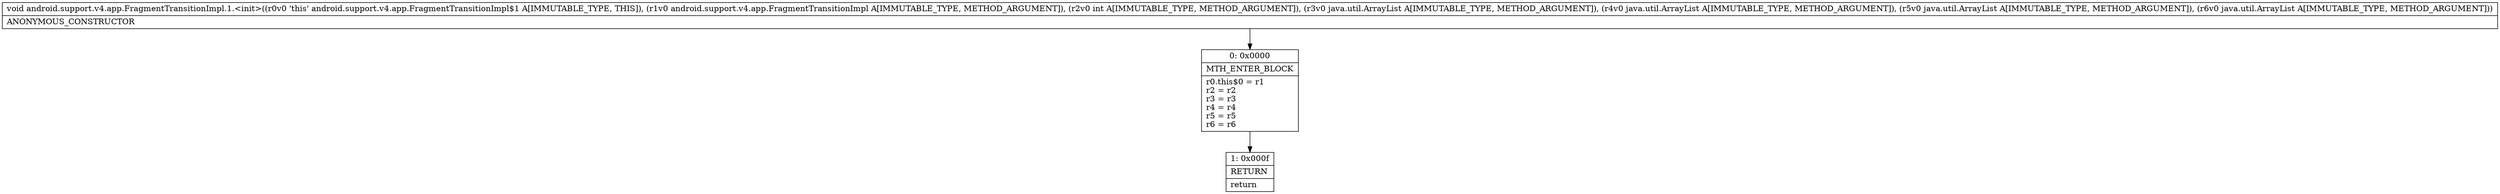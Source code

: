 digraph "CFG forandroid.support.v4.app.FragmentTransitionImpl.1.\<init\>(Landroid\/support\/v4\/app\/FragmentTransitionImpl;ILjava\/util\/ArrayList;Ljava\/util\/ArrayList;Ljava\/util\/ArrayList;Ljava\/util\/ArrayList;)V" {
Node_0 [shape=record,label="{0\:\ 0x0000|MTH_ENTER_BLOCK\l|r0.this$0 = r1\lr2 = r2\lr3 = r3\lr4 = r4\lr5 = r5\lr6 = r6\l}"];
Node_1 [shape=record,label="{1\:\ 0x000f|RETURN\l|return\l}"];
MethodNode[shape=record,label="{void android.support.v4.app.FragmentTransitionImpl.1.\<init\>((r0v0 'this' android.support.v4.app.FragmentTransitionImpl$1 A[IMMUTABLE_TYPE, THIS]), (r1v0 android.support.v4.app.FragmentTransitionImpl A[IMMUTABLE_TYPE, METHOD_ARGUMENT]), (r2v0 int A[IMMUTABLE_TYPE, METHOD_ARGUMENT]), (r3v0 java.util.ArrayList A[IMMUTABLE_TYPE, METHOD_ARGUMENT]), (r4v0 java.util.ArrayList A[IMMUTABLE_TYPE, METHOD_ARGUMENT]), (r5v0 java.util.ArrayList A[IMMUTABLE_TYPE, METHOD_ARGUMENT]), (r6v0 java.util.ArrayList A[IMMUTABLE_TYPE, METHOD_ARGUMENT]))  | ANONYMOUS_CONSTRUCTOR\l}"];
MethodNode -> Node_0;
Node_0 -> Node_1;
}


